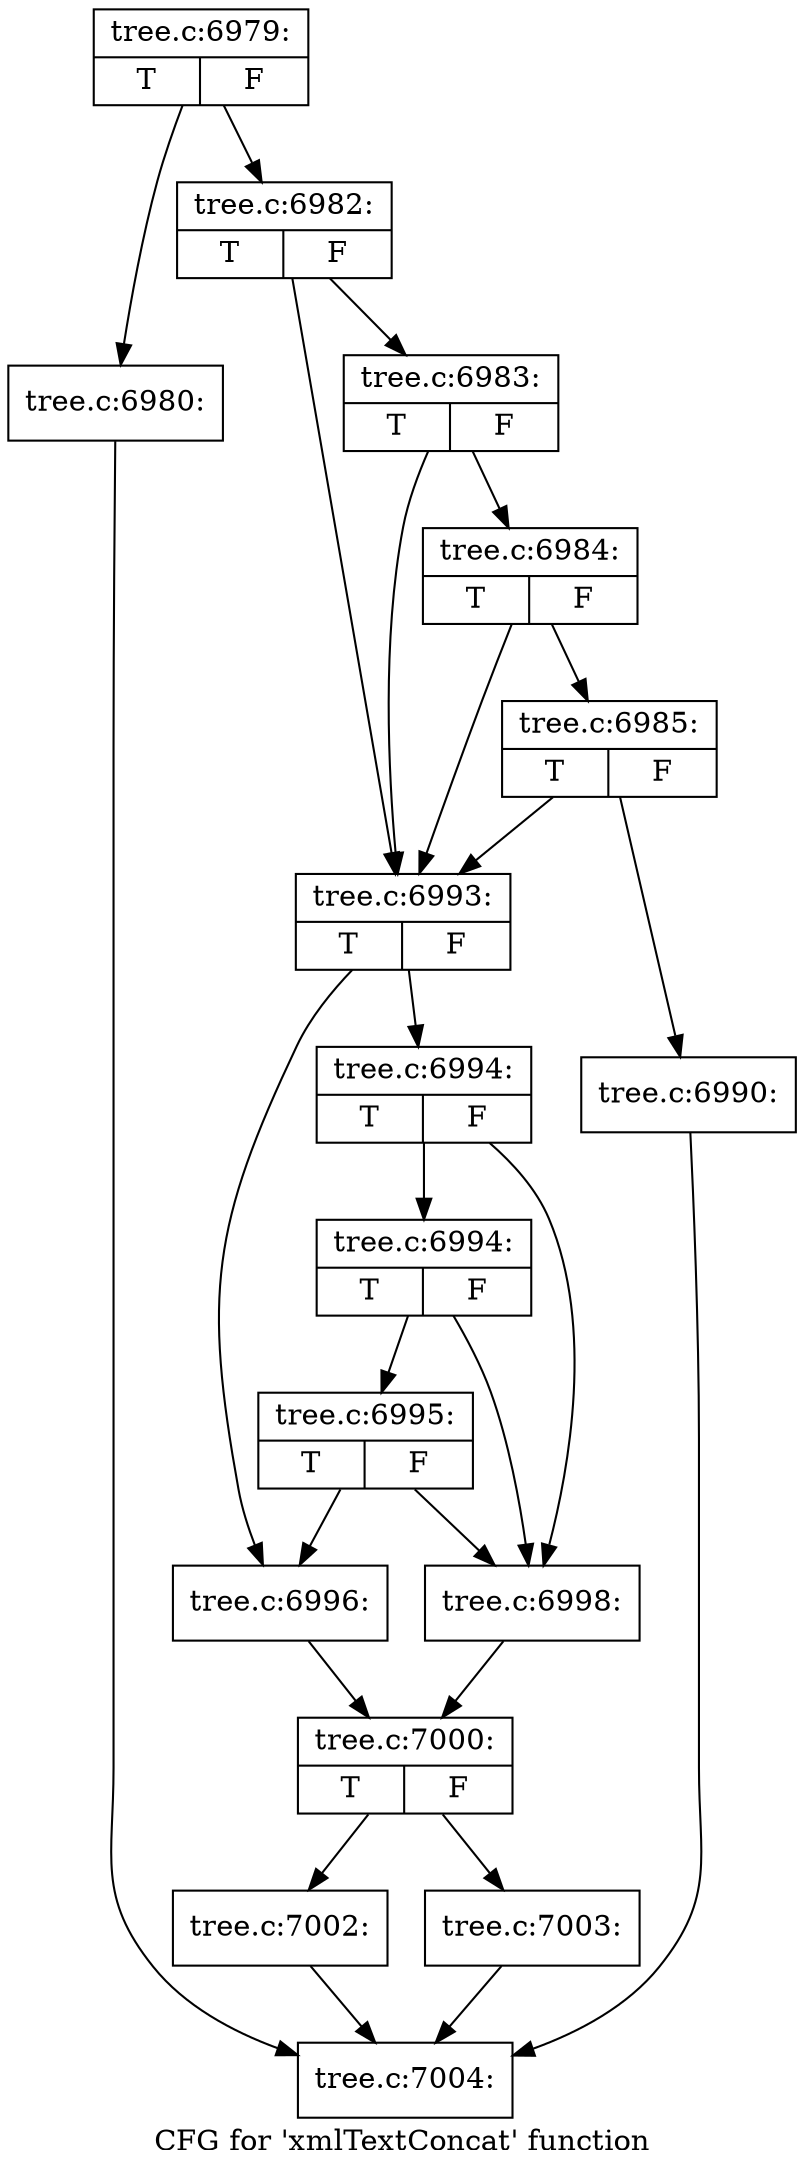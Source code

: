 digraph "CFG for 'xmlTextConcat' function" {
	label="CFG for 'xmlTextConcat' function";

	Node0x55ad0bdb8900 [shape=record,label="{tree.c:6979:|{<s0>T|<s1>F}}"];
	Node0x55ad0bdb8900 -> Node0x55ad0bdbcbd0;
	Node0x55ad0bdb8900 -> Node0x55ad0bdbcc20;
	Node0x55ad0bdbcbd0 [shape=record,label="{tree.c:6980:}"];
	Node0x55ad0bdbcbd0 -> Node0x55ad0bdbbdb0;
	Node0x55ad0bdbcc20 [shape=record,label="{tree.c:6982:|{<s0>T|<s1>F}}"];
	Node0x55ad0bdbcc20 -> Node0x55ad0bdbd280;
	Node0x55ad0bdbcc20 -> Node0x55ad0bdbd130;
	Node0x55ad0bdbd280 [shape=record,label="{tree.c:6983:|{<s0>T|<s1>F}}"];
	Node0x55ad0bdbd280 -> Node0x55ad0bdbd200;
	Node0x55ad0bdbd280 -> Node0x55ad0bdbd130;
	Node0x55ad0bdbd200 [shape=record,label="{tree.c:6984:|{<s0>T|<s1>F}}"];
	Node0x55ad0bdbd200 -> Node0x55ad0bdbd180;
	Node0x55ad0bdbd200 -> Node0x55ad0bdbd130;
	Node0x55ad0bdbd180 [shape=record,label="{tree.c:6985:|{<s0>T|<s1>F}}"];
	Node0x55ad0bdbd180 -> Node0x55ad0bdbd0e0;
	Node0x55ad0bdbd180 -> Node0x55ad0bdbd130;
	Node0x55ad0bdbd0e0 [shape=record,label="{tree.c:6990:}"];
	Node0x55ad0bdbd0e0 -> Node0x55ad0bdbbdb0;
	Node0x55ad0bdbd130 [shape=record,label="{tree.c:6993:|{<s0>T|<s1>F}}"];
	Node0x55ad0bdbd130 -> Node0x55ad0bdbe0b0;
	Node0x55ad0bdbd130 -> Node0x55ad0bdbe1a0;
	Node0x55ad0bdbe1a0 [shape=record,label="{tree.c:6994:|{<s0>T|<s1>F}}"];
	Node0x55ad0bdbe1a0 -> Node0x55ad0bdbe750;
	Node0x55ad0bdbe1a0 -> Node0x55ad0bdbe150;
	Node0x55ad0bdbe750 [shape=record,label="{tree.c:6994:|{<s0>T|<s1>F}}"];
	Node0x55ad0bdbe750 -> Node0x55ad0bdbe6d0;
	Node0x55ad0bdbe750 -> Node0x55ad0bdbe150;
	Node0x55ad0bdbe6d0 [shape=record,label="{tree.c:6995:|{<s0>T|<s1>F}}"];
	Node0x55ad0bdbe6d0 -> Node0x55ad0bdbe0b0;
	Node0x55ad0bdbe6d0 -> Node0x55ad0bdbe150;
	Node0x55ad0bdbe0b0 [shape=record,label="{tree.c:6996:}"];
	Node0x55ad0bdbe0b0 -> Node0x55ad0bdbe100;
	Node0x55ad0bdbe150 [shape=record,label="{tree.c:6998:}"];
	Node0x55ad0bdbe150 -> Node0x55ad0bdbe100;
	Node0x55ad0bdbe100 [shape=record,label="{tree.c:7000:|{<s0>T|<s1>F}}"];
	Node0x55ad0bdbe100 -> Node0x55ad0bdc0610;
	Node0x55ad0bdbe100 -> Node0x55ad0bdc0660;
	Node0x55ad0bdc0610 [shape=record,label="{tree.c:7002:}"];
	Node0x55ad0bdc0610 -> Node0x55ad0bdbbdb0;
	Node0x55ad0bdc0660 [shape=record,label="{tree.c:7003:}"];
	Node0x55ad0bdc0660 -> Node0x55ad0bdbbdb0;
	Node0x55ad0bdbbdb0 [shape=record,label="{tree.c:7004:}"];
}
